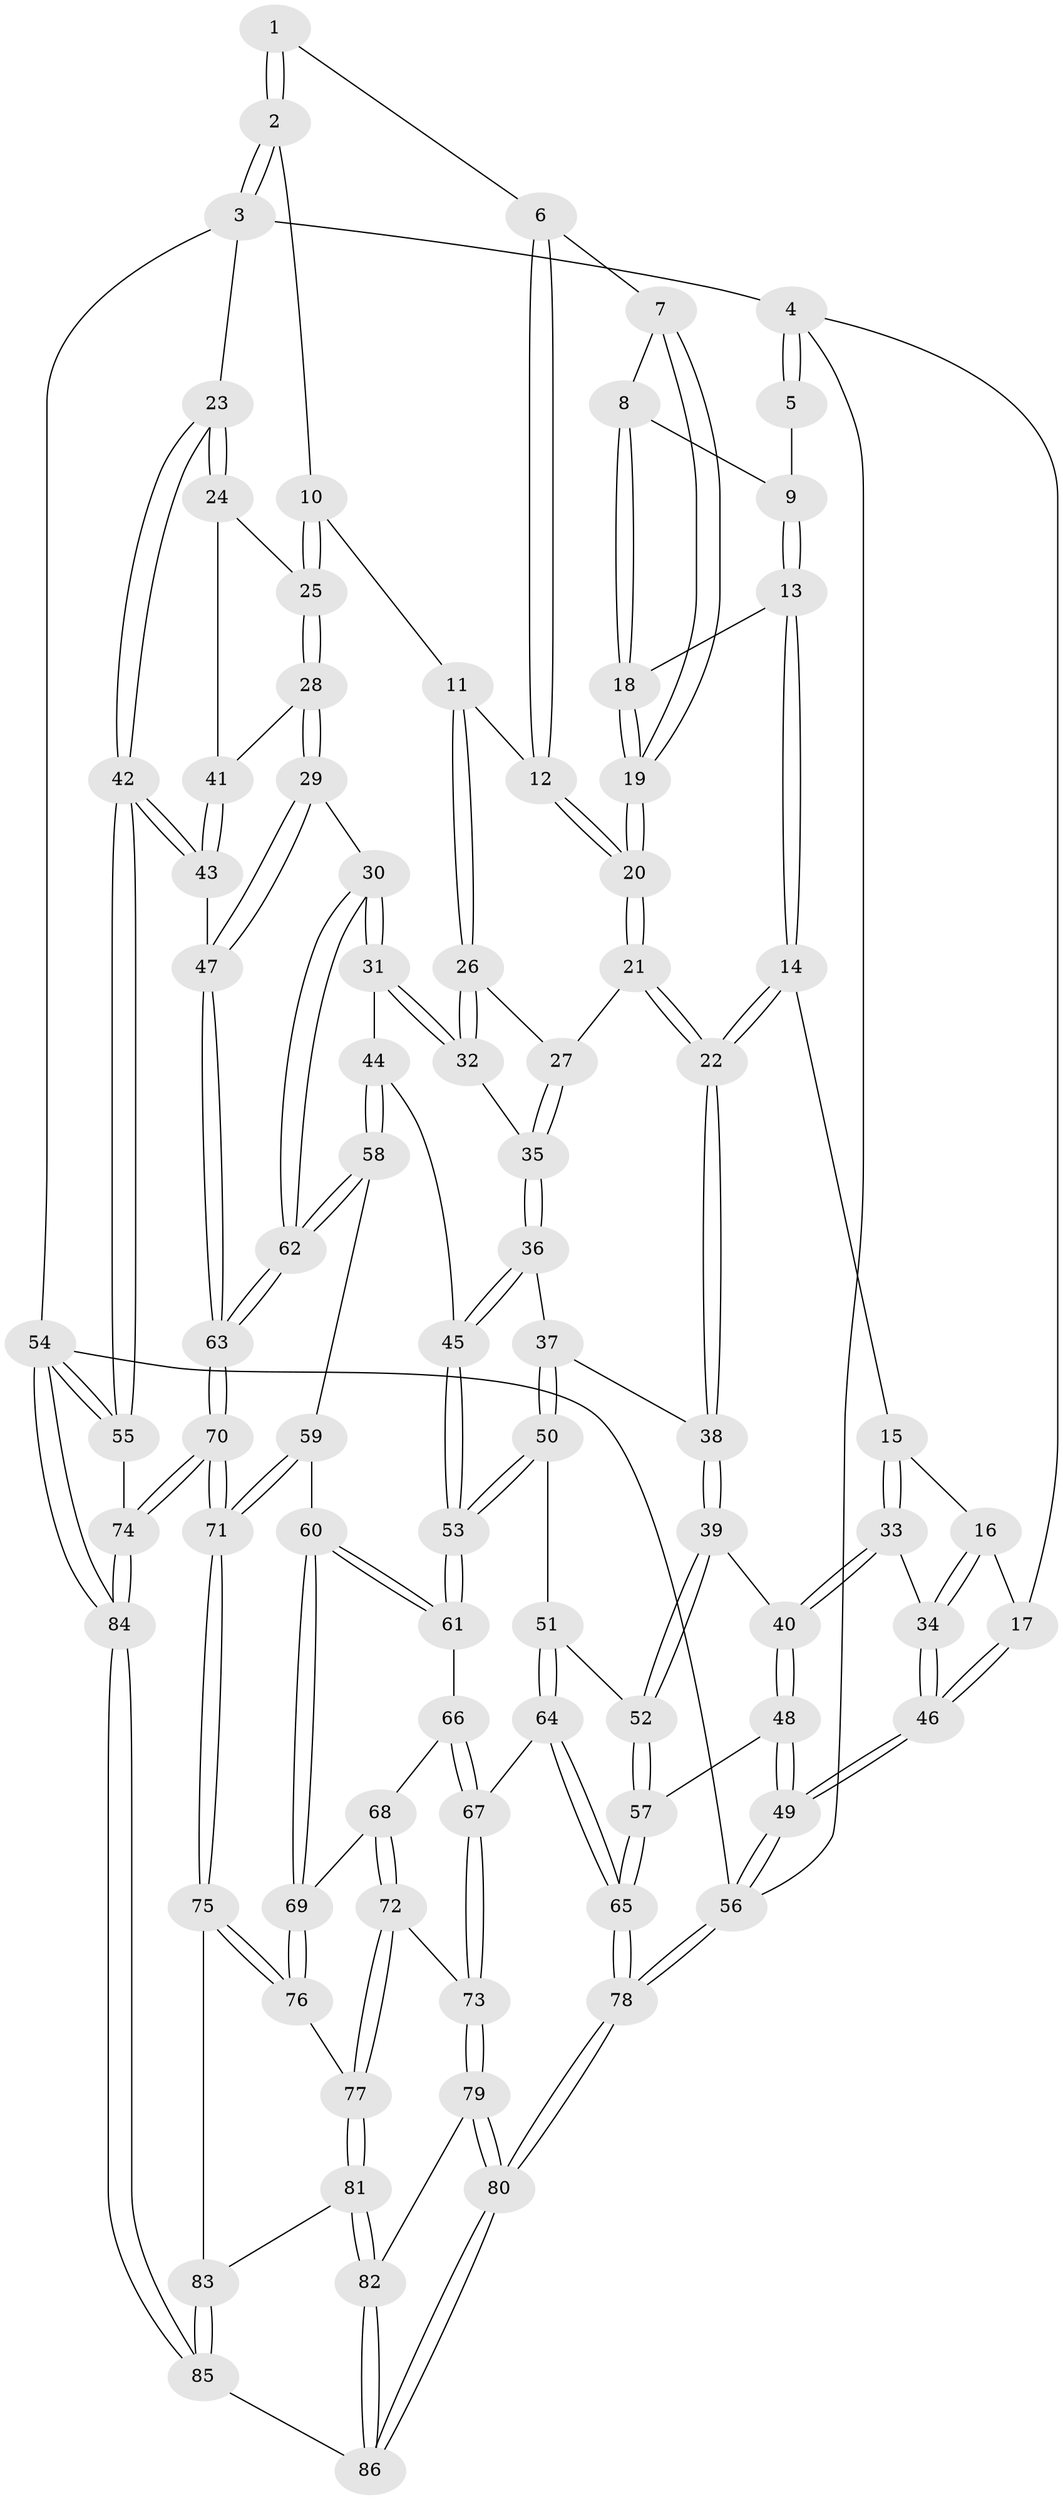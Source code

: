 // coarse degree distribution, {3: 0.08823529411764706, 9: 0.029411764705882353, 2: 0.08823529411764706, 4: 0.4411764705882353, 5: 0.29411764705882354, 6: 0.058823529411764705}
// Generated by graph-tools (version 1.1) at 2025/21/03/04/25 18:21:42]
// undirected, 86 vertices, 212 edges
graph export_dot {
graph [start="1"]
  node [color=gray90,style=filled];
  1 [pos="+0.48025372906898955+0.022165839015851035"];
  2 [pos="+1+0"];
  3 [pos="+1+0"];
  4 [pos="+0+0"];
  5 [pos="+0.1547631003925684+0"];
  6 [pos="+0.4677654323221253+0.12818616714686873"];
  7 [pos="+0.4221030324881092+0.1967990630160633"];
  8 [pos="+0.3673949943081174+0.21717400018501218"];
  9 [pos="+0.21981807472123857+0.10943670301511813"];
  10 [pos="+0.8230540241797583+0.21659011092728012"];
  11 [pos="+0.7147255556486896+0.3014524381247935"];
  12 [pos="+0.5540889083940986+0.29827648874979235"];
  13 [pos="+0.2407035120519555+0.28262806287801717"];
  14 [pos="+0.2155422181451284+0.3669635031615798"];
  15 [pos="+0.18582043175049395+0.3722818392363745"];
  16 [pos="+0.11743450898800306+0.35738435011635145"];
  17 [pos="+0+0"];
  18 [pos="+0.3418550347266104+0.2562645157533323"];
  19 [pos="+0.4324485576506845+0.34170128821401363"];
  20 [pos="+0.4438064508073872+0.3708198983566925"];
  21 [pos="+0.439938072576392+0.3794877392840726"];
  22 [pos="+0.3276236492413764+0.4470825933640893"];
  23 [pos="+1+0.374755846981893"];
  24 [pos="+1+0.4794737768697069"];
  25 [pos="+0.8497873424311522+0.4454100173837547"];
  26 [pos="+0.6841880880459169+0.3913108300956093"];
  27 [pos="+0.5070982207718492+0.44135248096039076"];
  28 [pos="+0.8490159899374919+0.5397261643904326"];
  29 [pos="+0.8169109631967589+0.586647870329633"];
  30 [pos="+0.7495074850800624+0.6092539305703474"];
  31 [pos="+0.7293046608781667+0.5946185329867812"];
  32 [pos="+0.6736707397049321+0.504185683590954"];
  33 [pos="+0.12076565475258283+0.5567480339792323"];
  34 [pos="+0+0.5195323224636558"];
  35 [pos="+0.5432151666348568+0.5213025520498642"];
  36 [pos="+0.5038440552691499+0.5849252458025289"];
  37 [pos="+0.4528129524583726+0.5711823032600274"];
  38 [pos="+0.32985082394685283+0.5040400791744483"];
  39 [pos="+0.27328392943938706+0.6117935111393871"];
  40 [pos="+0.14858461046631966+0.5961322867366383"];
  41 [pos="+0.9365916605189197+0.5247450040677624"];
  42 [pos="+1+0.7501447107813924"];
  43 [pos="+1+0.6875787475096279"];
  44 [pos="+0.5377148979725948+0.6514472150136212"];
  45 [pos="+0.5228561147440264+0.6390944609235896"];
  46 [pos="+0+0.565970490584087"];
  47 [pos="+0.9480145866928552+0.676786767931106"];
  48 [pos="+0.04880834421415377+0.7433925178565391"];
  49 [pos="+0+0.7841747428517494"];
  50 [pos="+0.37939345632006133+0.6864225104068037"];
  51 [pos="+0.36296965183473956+0.6840955886859635"];
  52 [pos="+0.279811059090216+0.6338557859470532"];
  53 [pos="+0.41751839597657836+0.7019289648060091"];
  54 [pos="+1+1"];
  55 [pos="+1+0.7543447847089828"];
  56 [pos="+0+1"];
  57 [pos="+0.21214575996041526+0.8123614070845384"];
  58 [pos="+0.5489099959444097+0.6903776517787407"];
  59 [pos="+0.537130006591978+0.737648836074219"];
  60 [pos="+0.5234490666001992+0.7602212382279828"];
  61 [pos="+0.42301556066570234+0.7174415465424172"];
  62 [pos="+0.7326582666381151+0.7634539434211421"];
  63 [pos="+0.7490319374474081+0.8557279819935542"];
  64 [pos="+0.3392860920463194+0.8523041960533805"];
  65 [pos="+0.2350910765758849+0.8558040999886011"];
  66 [pos="+0.423143641224515+0.737574184546532"];
  67 [pos="+0.35431237744694855+0.8560359255544016"];
  68 [pos="+0.4512691896447133+0.7754151103445175"];
  69 [pos="+0.5213235187520336+0.769244317548659"];
  70 [pos="+0.7489553311835326+0.8573765431210684"];
  71 [pos="+0.748342421043616+0.8573808547042112"];
  72 [pos="+0.4273958950410097+0.859820326794869"];
  73 [pos="+0.35616988888227374+0.8570496316149762"];
  74 [pos="+0.7767234567683744+0.9005693616474416"];
  75 [pos="+0.639547795673796+0.8687360212668283"];
  76 [pos="+0.530081369339753+0.8544036759773859"];
  77 [pos="+0.48994499316479967+0.8797273243874885"];
  78 [pos="+0.06538553055339504+1"];
  79 [pos="+0.35753430545427295+0.8630252600772944"];
  80 [pos="+0.35298645359761194+1"];
  81 [pos="+0.49017397037384475+0.9550197524262537"];
  82 [pos="+0.466335749003262+1"];
  83 [pos="+0.5795377320958631+0.9497957812082164"];
  84 [pos="+0.815615427238106+1"];
  85 [pos="+0.5711137235798934+1"];
  86 [pos="+0.4627641163983431+1"];
  1 -- 2;
  1 -- 2;
  1 -- 6;
  2 -- 3;
  2 -- 3;
  2 -- 10;
  3 -- 4;
  3 -- 23;
  3 -- 54;
  4 -- 5;
  4 -- 5;
  4 -- 17;
  4 -- 56;
  5 -- 9;
  6 -- 7;
  6 -- 12;
  6 -- 12;
  7 -- 8;
  7 -- 19;
  7 -- 19;
  8 -- 9;
  8 -- 18;
  8 -- 18;
  9 -- 13;
  9 -- 13;
  10 -- 11;
  10 -- 25;
  10 -- 25;
  11 -- 12;
  11 -- 26;
  11 -- 26;
  12 -- 20;
  12 -- 20;
  13 -- 14;
  13 -- 14;
  13 -- 18;
  14 -- 15;
  14 -- 22;
  14 -- 22;
  15 -- 16;
  15 -- 33;
  15 -- 33;
  16 -- 17;
  16 -- 34;
  16 -- 34;
  17 -- 46;
  17 -- 46;
  18 -- 19;
  18 -- 19;
  19 -- 20;
  19 -- 20;
  20 -- 21;
  20 -- 21;
  21 -- 22;
  21 -- 22;
  21 -- 27;
  22 -- 38;
  22 -- 38;
  23 -- 24;
  23 -- 24;
  23 -- 42;
  23 -- 42;
  24 -- 25;
  24 -- 41;
  25 -- 28;
  25 -- 28;
  26 -- 27;
  26 -- 32;
  26 -- 32;
  27 -- 35;
  27 -- 35;
  28 -- 29;
  28 -- 29;
  28 -- 41;
  29 -- 30;
  29 -- 47;
  29 -- 47;
  30 -- 31;
  30 -- 31;
  30 -- 62;
  30 -- 62;
  31 -- 32;
  31 -- 32;
  31 -- 44;
  32 -- 35;
  33 -- 34;
  33 -- 40;
  33 -- 40;
  34 -- 46;
  34 -- 46;
  35 -- 36;
  35 -- 36;
  36 -- 37;
  36 -- 45;
  36 -- 45;
  37 -- 38;
  37 -- 50;
  37 -- 50;
  38 -- 39;
  38 -- 39;
  39 -- 40;
  39 -- 52;
  39 -- 52;
  40 -- 48;
  40 -- 48;
  41 -- 43;
  41 -- 43;
  42 -- 43;
  42 -- 43;
  42 -- 55;
  42 -- 55;
  43 -- 47;
  44 -- 45;
  44 -- 58;
  44 -- 58;
  45 -- 53;
  45 -- 53;
  46 -- 49;
  46 -- 49;
  47 -- 63;
  47 -- 63;
  48 -- 49;
  48 -- 49;
  48 -- 57;
  49 -- 56;
  49 -- 56;
  50 -- 51;
  50 -- 53;
  50 -- 53;
  51 -- 52;
  51 -- 64;
  51 -- 64;
  52 -- 57;
  52 -- 57;
  53 -- 61;
  53 -- 61;
  54 -- 55;
  54 -- 55;
  54 -- 84;
  54 -- 84;
  54 -- 56;
  55 -- 74;
  56 -- 78;
  56 -- 78;
  57 -- 65;
  57 -- 65;
  58 -- 59;
  58 -- 62;
  58 -- 62;
  59 -- 60;
  59 -- 71;
  59 -- 71;
  60 -- 61;
  60 -- 61;
  60 -- 69;
  60 -- 69;
  61 -- 66;
  62 -- 63;
  62 -- 63;
  63 -- 70;
  63 -- 70;
  64 -- 65;
  64 -- 65;
  64 -- 67;
  65 -- 78;
  65 -- 78;
  66 -- 67;
  66 -- 67;
  66 -- 68;
  67 -- 73;
  67 -- 73;
  68 -- 69;
  68 -- 72;
  68 -- 72;
  69 -- 76;
  69 -- 76;
  70 -- 71;
  70 -- 71;
  70 -- 74;
  70 -- 74;
  71 -- 75;
  71 -- 75;
  72 -- 73;
  72 -- 77;
  72 -- 77;
  73 -- 79;
  73 -- 79;
  74 -- 84;
  74 -- 84;
  75 -- 76;
  75 -- 76;
  75 -- 83;
  76 -- 77;
  77 -- 81;
  77 -- 81;
  78 -- 80;
  78 -- 80;
  79 -- 80;
  79 -- 80;
  79 -- 82;
  80 -- 86;
  80 -- 86;
  81 -- 82;
  81 -- 82;
  81 -- 83;
  82 -- 86;
  82 -- 86;
  83 -- 85;
  83 -- 85;
  84 -- 85;
  84 -- 85;
  85 -- 86;
}
